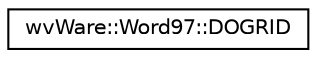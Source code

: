 digraph "类继承关系图"
{
  edge [fontname="Helvetica",fontsize="10",labelfontname="Helvetica",labelfontsize="10"];
  node [fontname="Helvetica",fontsize="10",shape=record];
  rankdir="LR";
  Node0 [label="wvWare::Word97::DOGRID",height=0.2,width=0.4,color="black", fillcolor="white", style="filled",URL="$structwv_ware_1_1_word97_1_1_d_o_g_r_i_d.html"];
}
